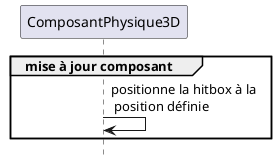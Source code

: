 @startuml
hide footbox

participant "ComposantPhysique3D" as compPhys

group mise à jour composant
    compPhys -> compPhys : positionne la hitbox à la \n position définie
end
@enduml